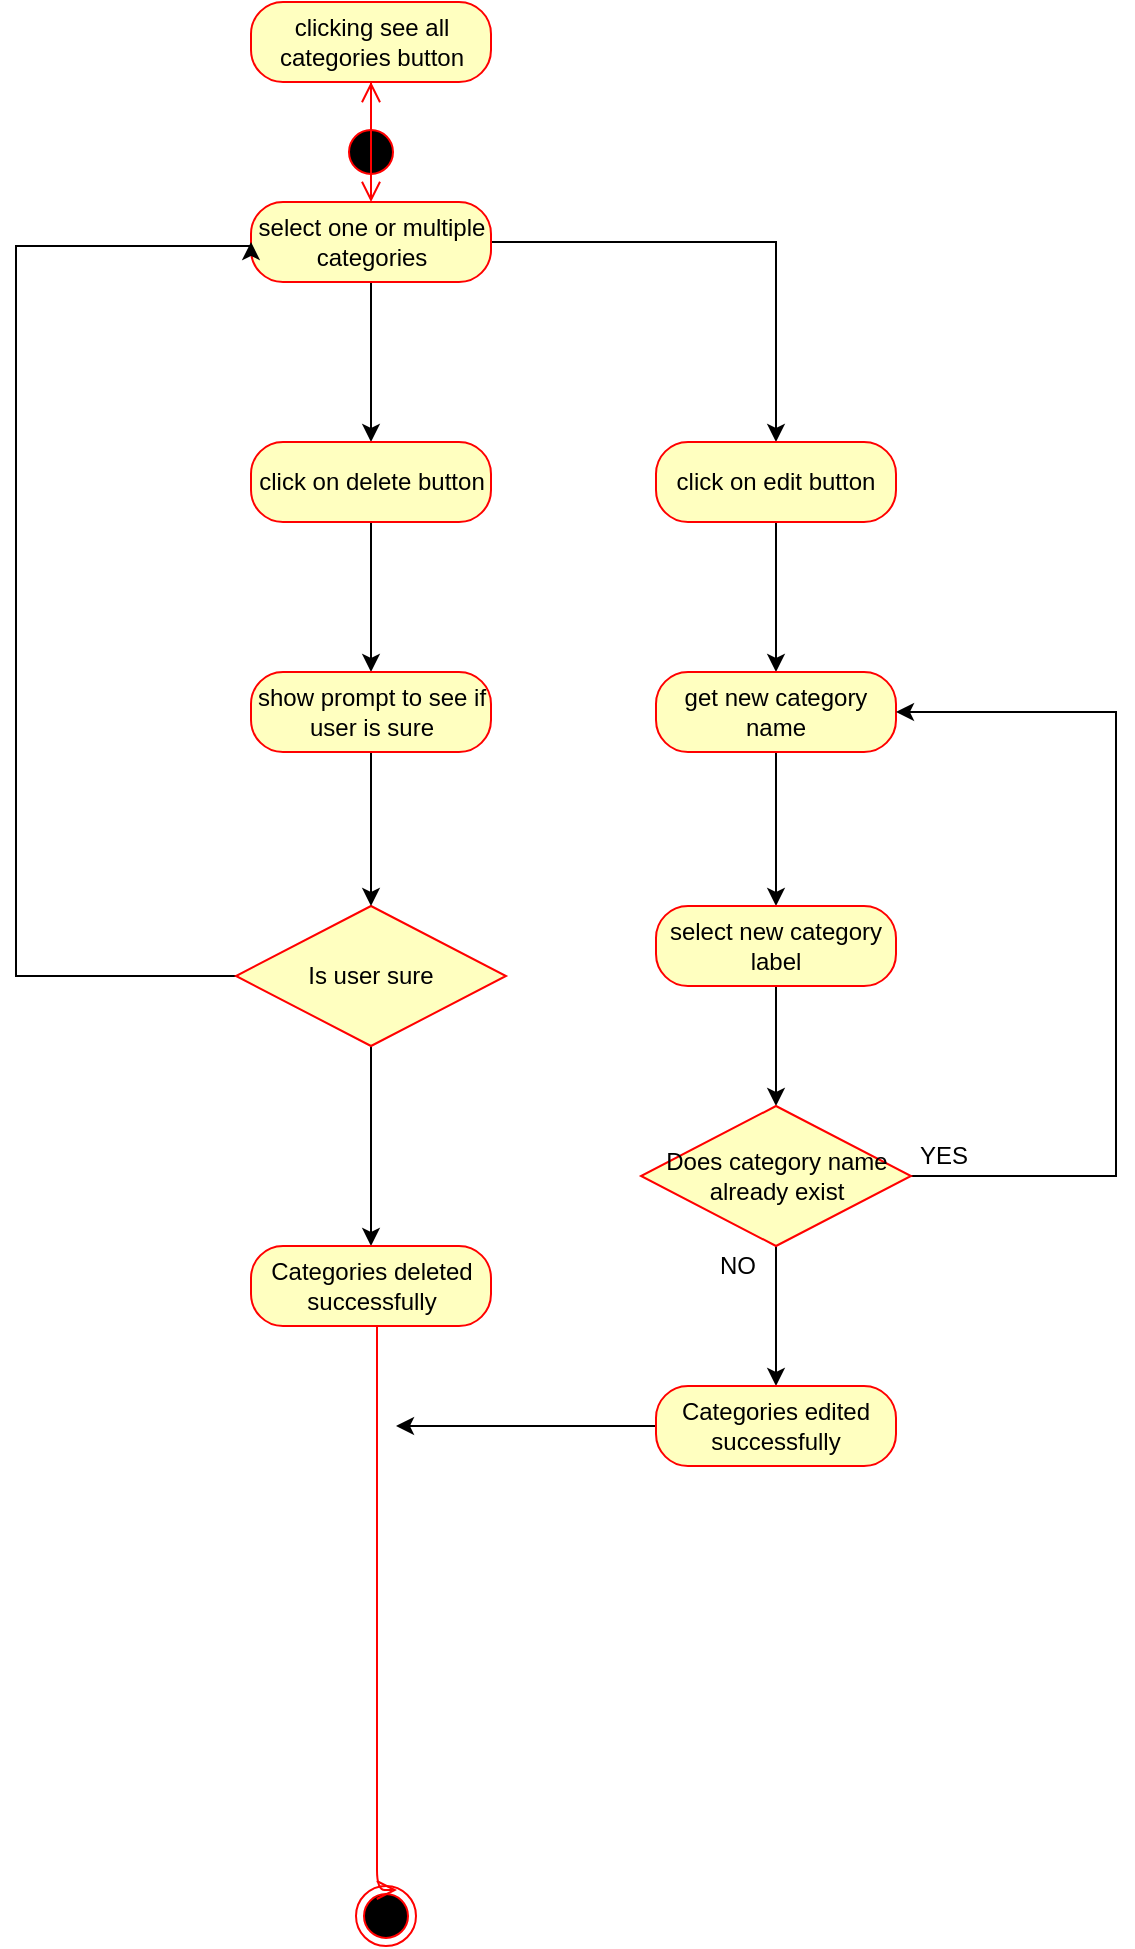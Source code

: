 <mxfile version="12.2.3" type="device" pages="1"><diagram id="2vEGSA39-zAjINJVUBsS" name="Page-1"><mxGraphModel dx="1422" dy="745" grid="1" gridSize="10" guides="1" tooltips="1" connect="1" arrows="1" fold="1" page="1" pageScale="1" pageWidth="850" pageHeight="1100" math="0" shadow="0"><root><mxCell id="0"/><mxCell id="1" parent="0"/><mxCell id="bzNMYts2hTU2nxYt3wVj-37" value="" style="ellipse;html=1;shape=startState;fillColor=#000000;strokeColor=#ff0000;" parent="1" vertex="1"><mxGeometry x="252.5" y="138" width="30" height="30" as="geometry"/></mxCell><mxCell id="bzNMYts2hTU2nxYt3wVj-38" value="" style="edgeStyle=orthogonalEdgeStyle;html=1;verticalAlign=bottom;endArrow=open;endSize=8;strokeColor=#ff0000;" parent="1" source="bzNMYts2hTU2nxYt3wVj-37" target="bzNMYts2hTU2nxYt3wVj-65" edge="1"><mxGeometry relative="1" as="geometry"><mxPoint x="267.5" y="228" as="targetPoint"/></mxGeometry></mxCell><mxCell id="bzNMYts2hTU2nxYt3wVj-39" value="" style="ellipse;html=1;shape=endState;fillColor=#000000;strokeColor=#ff0000;" parent="1" vertex="1"><mxGeometry x="260" y="1020" width="30" height="30" as="geometry"/></mxCell><mxCell id="3-hb65pTAKeWWSU4AE8G-35" value="" style="edgeStyle=orthogonalEdgeStyle;rounded=0;orthogonalLoop=1;jettySize=auto;html=1;" edge="1" parent="1" source="bzNMYts2hTU2nxYt3wVj-40" target="3-hb65pTAKeWWSU4AE8G-34"><mxGeometry relative="1" as="geometry"/></mxCell><mxCell id="3-hb65pTAKeWWSU4AE8G-38" value="" style="edgeStyle=orthogonalEdgeStyle;rounded=0;orthogonalLoop=1;jettySize=auto;html=1;entryX=0.5;entryY=0;entryDx=0;entryDy=0;" edge="1" parent="1" source="bzNMYts2hTU2nxYt3wVj-40" target="3-hb65pTAKeWWSU4AE8G-32"><mxGeometry relative="1" as="geometry"><mxPoint x="407.5" y="198" as="targetPoint"/></mxGeometry></mxCell><mxCell id="bzNMYts2hTU2nxYt3wVj-40" value="select one or multiple categories" style="rounded=1;whiteSpace=wrap;html=1;arcSize=40;fontColor=#000000;fillColor=#ffffc0;strokeColor=#ff0000;" parent="1" vertex="1"><mxGeometry x="207.5" y="178" width="120" height="40" as="geometry"/></mxCell><mxCell id="3-hb65pTAKeWWSU4AE8G-36" value="" style="edgeStyle=orthogonalEdgeStyle;rounded=0;orthogonalLoop=1;jettySize=auto;html=1;" edge="1" parent="1" source="3-hb65pTAKeWWSU4AE8G-34" target="bzNMYts2hTU2nxYt3wVj-51"><mxGeometry relative="1" as="geometry"/></mxCell><mxCell id="3-hb65pTAKeWWSU4AE8G-34" value="click on delete button" style="rounded=1;whiteSpace=wrap;html=1;arcSize=40;fontColor=#000000;fillColor=#ffffc0;strokeColor=#ff0000;" vertex="1" parent="1"><mxGeometry x="207.5" y="298" width="120" height="40" as="geometry"/></mxCell><mxCell id="3-hb65pTAKeWWSU4AE8G-4" value="" style="edgeStyle=orthogonalEdgeStyle;rounded=0;orthogonalLoop=1;jettySize=auto;html=1;entryX=0.5;entryY=0;entryDx=0;entryDy=0;" edge="1" parent="1" source="bzNMYts2hTU2nxYt3wVj-44" target="bzNMYts2hTU2nxYt3wVj-67"><mxGeometry relative="1" as="geometry"><mxPoint x="267.5" y="528" as="targetPoint"/></mxGeometry></mxCell><mxCell id="3-hb65pTAKeWWSU4AE8G-40" value="" style="edgeStyle=orthogonalEdgeStyle;rounded=0;orthogonalLoop=1;jettySize=auto;html=1;entryX=0;entryY=0.5;entryDx=0;entryDy=0;" edge="1" parent="1" source="bzNMYts2hTU2nxYt3wVj-44" target="bzNMYts2hTU2nxYt3wVj-40"><mxGeometry relative="1" as="geometry"><mxPoint x="110" y="200" as="targetPoint"/><Array as="points"><mxPoint x="90" y="565"/><mxPoint x="90" y="200"/><mxPoint x="208" y="200"/></Array></mxGeometry></mxCell><mxCell id="bzNMYts2hTU2nxYt3wVj-44" value="Is user sure" style="rhombus;whiteSpace=wrap;html=1;fillColor=#ffffc0;strokeColor=#ff0000;" parent="1" vertex="1"><mxGeometry x="200" y="530" width="135" height="70" as="geometry"/></mxCell><mxCell id="3-hb65pTAKeWWSU4AE8G-2" value="" style="edgeStyle=orthogonalEdgeStyle;rounded=0;orthogonalLoop=1;jettySize=auto;html=1;" edge="1" parent="1" source="bzNMYts2hTU2nxYt3wVj-51" target="bzNMYts2hTU2nxYt3wVj-44"><mxGeometry relative="1" as="geometry"/></mxCell><mxCell id="bzNMYts2hTU2nxYt3wVj-65" value="clicking see all categories button" style="rounded=1;whiteSpace=wrap;html=1;arcSize=40;fontColor=#000000;fillColor=#ffffc0;strokeColor=#ff0000;" parent="1" vertex="1"><mxGeometry x="207.5" y="78" width="120" height="40" as="geometry"/></mxCell><mxCell id="bzNMYts2hTU2nxYt3wVj-66" value="" style="edgeStyle=orthogonalEdgeStyle;html=1;verticalAlign=bottom;endArrow=open;endSize=8;strokeColor=#ff0000;entryX=0.5;entryY=0;entryDx=0;entryDy=0;" parent="1" source="bzNMYts2hTU2nxYt3wVj-65" target="bzNMYts2hTU2nxYt3wVj-40" edge="1"><mxGeometry relative="1" as="geometry"><mxPoint x="140" y="168" as="targetPoint"/></mxGeometry></mxCell><mxCell id="bzNMYts2hTU2nxYt3wVj-67" value="Categories deleted successfully" style="rounded=1;whiteSpace=wrap;html=1;arcSize=40;fontColor=#000000;fillColor=#ffffc0;strokeColor=#ff0000;" parent="1" vertex="1"><mxGeometry x="207.5" y="700" width="120" height="40" as="geometry"/></mxCell><mxCell id="bzNMYts2hTU2nxYt3wVj-68" value="" style="edgeStyle=orthogonalEdgeStyle;html=1;verticalAlign=bottom;endArrow=open;endSize=8;strokeColor=#ff0000;entryX=1;entryY=0;entryDx=0;entryDy=0;" parent="1" source="bzNMYts2hTU2nxYt3wVj-67" edge="1"><mxGeometry relative="1" as="geometry"><mxPoint x="280.5" y="1022" as="targetPoint"/><Array as="points"><mxPoint x="270.5" y="1022"/></Array></mxGeometry></mxCell><mxCell id="3-hb65pTAKeWWSU4AE8G-21" value="YES" style="text;html=1;resizable=0;points=[];autosize=1;align=left;verticalAlign=top;spacingTop=-4;" vertex="1" parent="1"><mxGeometry x="540" y="645" width="40" height="20" as="geometry"/></mxCell><mxCell id="3-hb65pTAKeWWSU4AE8G-23" value="NO" style="text;html=1;resizable=0;points=[];autosize=1;align=left;verticalAlign=top;spacingTop=-4;" vertex="1" parent="1"><mxGeometry x="440" y="700" width="30" height="20" as="geometry"/></mxCell><mxCell id="bzNMYts2hTU2nxYt3wVj-51" value="show prompt to see if user is sure" style="rounded=1;whiteSpace=wrap;html=1;arcSize=40;fontColor=#000000;fillColor=#ffffc0;strokeColor=#ff0000;" parent="1" vertex="1"><mxGeometry x="207.5" y="413" width="120" height="40" as="geometry"/></mxCell><mxCell id="3-hb65pTAKeWWSU4AE8G-47" style="edgeStyle=orthogonalEdgeStyle;rounded=0;orthogonalLoop=1;jettySize=auto;html=1;" edge="1" parent="1" source="3-hb65pTAKeWWSU4AE8G-32" target="3-hb65pTAKeWWSU4AE8G-41"><mxGeometry relative="1" as="geometry"/></mxCell><mxCell id="3-hb65pTAKeWWSU4AE8G-32" value="click on edit button" style="rounded=1;whiteSpace=wrap;html=1;arcSize=40;fontColor=#000000;fillColor=#ffffc0;strokeColor=#ff0000;" vertex="1" parent="1"><mxGeometry x="410" y="298" width="120" height="40" as="geometry"/></mxCell><mxCell id="3-hb65pTAKeWWSU4AE8G-46" style="edgeStyle=orthogonalEdgeStyle;rounded=0;orthogonalLoop=1;jettySize=auto;html=1;" edge="1" parent="1" source="3-hb65pTAKeWWSU4AE8G-41" target="3-hb65pTAKeWWSU4AE8G-42"><mxGeometry relative="1" as="geometry"/></mxCell><mxCell id="3-hb65pTAKeWWSU4AE8G-41" value="get new category name" style="rounded=1;whiteSpace=wrap;html=1;arcSize=40;fontColor=#000000;fillColor=#ffffc0;strokeColor=#ff0000;" vertex="1" parent="1"><mxGeometry x="410" y="413" width="120" height="40" as="geometry"/></mxCell><mxCell id="3-hb65pTAKeWWSU4AE8G-48" style="edgeStyle=orthogonalEdgeStyle;rounded=0;orthogonalLoop=1;jettySize=auto;html=1;entryX=0.5;entryY=0;entryDx=0;entryDy=0;" edge="1" parent="1" source="3-hb65pTAKeWWSU4AE8G-42" target="3-hb65pTAKeWWSU4AE8G-43"><mxGeometry relative="1" as="geometry"/></mxCell><mxCell id="3-hb65pTAKeWWSU4AE8G-42" value="select new category label" style="rounded=1;whiteSpace=wrap;html=1;arcSize=40;fontColor=#000000;fillColor=#ffffc0;strokeColor=#ff0000;" vertex="1" parent="1"><mxGeometry x="410" y="530" width="120" height="40" as="geometry"/></mxCell><mxCell id="3-hb65pTAKeWWSU4AE8G-45" value="" style="edgeStyle=orthogonalEdgeStyle;rounded=0;orthogonalLoop=1;jettySize=auto;html=1;" edge="1" parent="1" source="3-hb65pTAKeWWSU4AE8G-43" target="3-hb65pTAKeWWSU4AE8G-41"><mxGeometry relative="1" as="geometry"><mxPoint x="530" y="423" as="targetPoint"/><Array as="points"><mxPoint x="640" y="665"/><mxPoint x="640" y="433"/></Array></mxGeometry></mxCell><mxCell id="3-hb65pTAKeWWSU4AE8G-50" style="edgeStyle=orthogonalEdgeStyle;rounded=0;orthogonalLoop=1;jettySize=auto;html=1;entryX=0.5;entryY=0;entryDx=0;entryDy=0;" edge="1" parent="1" source="3-hb65pTAKeWWSU4AE8G-43" target="3-hb65pTAKeWWSU4AE8G-49"><mxGeometry relative="1" as="geometry"/></mxCell><mxCell id="3-hb65pTAKeWWSU4AE8G-43" value="Does category name already exist" style="rhombus;whiteSpace=wrap;html=1;fillColor=#ffffc0;strokeColor=#ff0000;" vertex="1" parent="1"><mxGeometry x="402.5" y="630" width="135" height="70" as="geometry"/></mxCell><mxCell id="3-hb65pTAKeWWSU4AE8G-54" value="" style="edgeStyle=orthogonalEdgeStyle;rounded=0;orthogonalLoop=1;jettySize=auto;html=1;" edge="1" parent="1" source="3-hb65pTAKeWWSU4AE8G-49"><mxGeometry relative="1" as="geometry"><mxPoint x="280" y="790" as="targetPoint"/></mxGeometry></mxCell><mxCell id="3-hb65pTAKeWWSU4AE8G-49" value="Categories edited successfully" style="rounded=1;whiteSpace=wrap;html=1;arcSize=40;fontColor=#000000;fillColor=#ffffc0;strokeColor=#ff0000;" vertex="1" parent="1"><mxGeometry x="410" y="770" width="120" height="40" as="geometry"/></mxCell></root></mxGraphModel></diagram></mxfile>